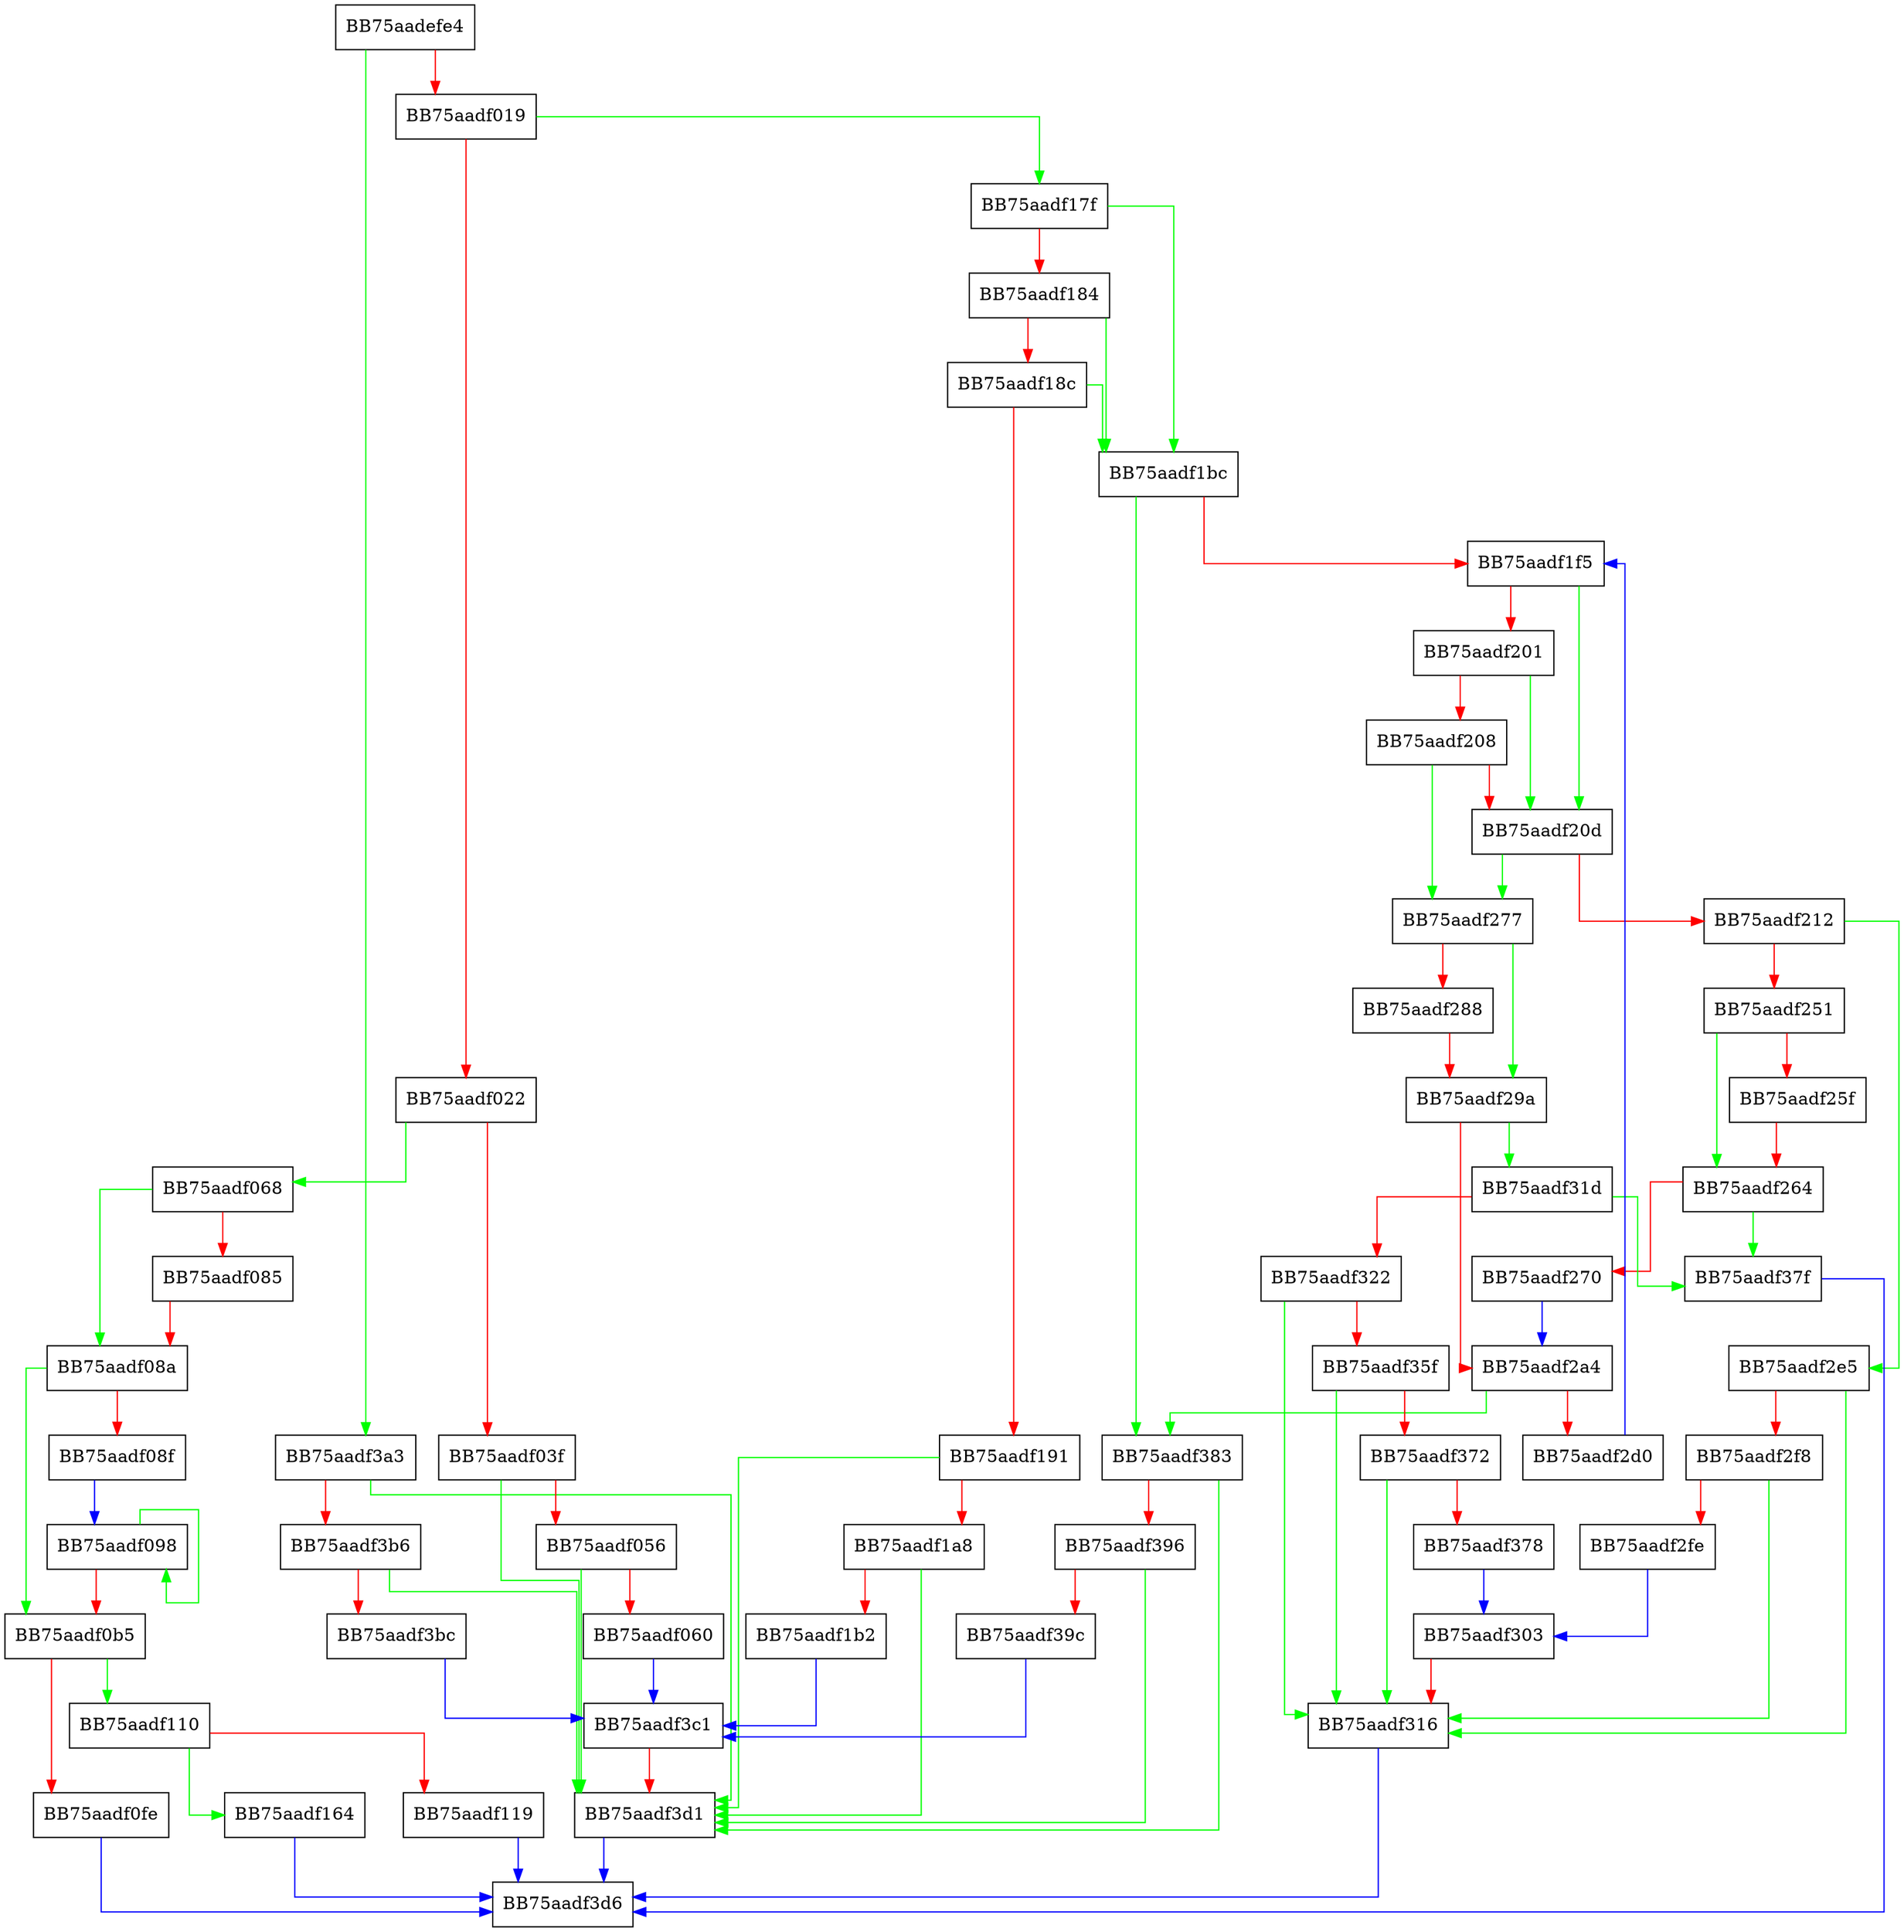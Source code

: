 digraph LoadBinaryBlob {
  node [shape="box"];
  graph [splines=ortho];
  BB75aadefe4 -> BB75aadf3a3 [color="green"];
  BB75aadefe4 -> BB75aadf019 [color="red"];
  BB75aadf019 -> BB75aadf17f [color="green"];
  BB75aadf019 -> BB75aadf022 [color="red"];
  BB75aadf022 -> BB75aadf068 [color="green"];
  BB75aadf022 -> BB75aadf03f [color="red"];
  BB75aadf03f -> BB75aadf3d1 [color="green"];
  BB75aadf03f -> BB75aadf056 [color="red"];
  BB75aadf056 -> BB75aadf3d1 [color="green"];
  BB75aadf056 -> BB75aadf060 [color="red"];
  BB75aadf060 -> BB75aadf3c1 [color="blue"];
  BB75aadf068 -> BB75aadf08a [color="green"];
  BB75aadf068 -> BB75aadf085 [color="red"];
  BB75aadf085 -> BB75aadf08a [color="red"];
  BB75aadf08a -> BB75aadf0b5 [color="green"];
  BB75aadf08a -> BB75aadf08f [color="red"];
  BB75aadf08f -> BB75aadf098 [color="blue"];
  BB75aadf098 -> BB75aadf098 [color="green"];
  BB75aadf098 -> BB75aadf0b5 [color="red"];
  BB75aadf0b5 -> BB75aadf110 [color="green"];
  BB75aadf0b5 -> BB75aadf0fe [color="red"];
  BB75aadf0fe -> BB75aadf3d6 [color="blue"];
  BB75aadf110 -> BB75aadf164 [color="green"];
  BB75aadf110 -> BB75aadf119 [color="red"];
  BB75aadf119 -> BB75aadf3d6 [color="blue"];
  BB75aadf164 -> BB75aadf3d6 [color="blue"];
  BB75aadf17f -> BB75aadf1bc [color="green"];
  BB75aadf17f -> BB75aadf184 [color="red"];
  BB75aadf184 -> BB75aadf1bc [color="green"];
  BB75aadf184 -> BB75aadf18c [color="red"];
  BB75aadf18c -> BB75aadf1bc [color="green"];
  BB75aadf18c -> BB75aadf191 [color="red"];
  BB75aadf191 -> BB75aadf3d1 [color="green"];
  BB75aadf191 -> BB75aadf1a8 [color="red"];
  BB75aadf1a8 -> BB75aadf3d1 [color="green"];
  BB75aadf1a8 -> BB75aadf1b2 [color="red"];
  BB75aadf1b2 -> BB75aadf3c1 [color="blue"];
  BB75aadf1bc -> BB75aadf383 [color="green"];
  BB75aadf1bc -> BB75aadf1f5 [color="red"];
  BB75aadf1f5 -> BB75aadf20d [color="green"];
  BB75aadf1f5 -> BB75aadf201 [color="red"];
  BB75aadf201 -> BB75aadf20d [color="green"];
  BB75aadf201 -> BB75aadf208 [color="red"];
  BB75aadf208 -> BB75aadf277 [color="green"];
  BB75aadf208 -> BB75aadf20d [color="red"];
  BB75aadf20d -> BB75aadf277 [color="green"];
  BB75aadf20d -> BB75aadf212 [color="red"];
  BB75aadf212 -> BB75aadf2e5 [color="green"];
  BB75aadf212 -> BB75aadf251 [color="red"];
  BB75aadf251 -> BB75aadf264 [color="green"];
  BB75aadf251 -> BB75aadf25f [color="red"];
  BB75aadf25f -> BB75aadf264 [color="red"];
  BB75aadf264 -> BB75aadf37f [color="green"];
  BB75aadf264 -> BB75aadf270 [color="red"];
  BB75aadf270 -> BB75aadf2a4 [color="blue"];
  BB75aadf277 -> BB75aadf29a [color="green"];
  BB75aadf277 -> BB75aadf288 [color="red"];
  BB75aadf288 -> BB75aadf29a [color="red"];
  BB75aadf29a -> BB75aadf31d [color="green"];
  BB75aadf29a -> BB75aadf2a4 [color="red"];
  BB75aadf2a4 -> BB75aadf383 [color="green"];
  BB75aadf2a4 -> BB75aadf2d0 [color="red"];
  BB75aadf2d0 -> BB75aadf1f5 [color="blue"];
  BB75aadf2e5 -> BB75aadf316 [color="green"];
  BB75aadf2e5 -> BB75aadf2f8 [color="red"];
  BB75aadf2f8 -> BB75aadf316 [color="green"];
  BB75aadf2f8 -> BB75aadf2fe [color="red"];
  BB75aadf2fe -> BB75aadf303 [color="blue"];
  BB75aadf303 -> BB75aadf316 [color="red"];
  BB75aadf316 -> BB75aadf3d6 [color="blue"];
  BB75aadf31d -> BB75aadf37f [color="green"];
  BB75aadf31d -> BB75aadf322 [color="red"];
  BB75aadf322 -> BB75aadf316 [color="green"];
  BB75aadf322 -> BB75aadf35f [color="red"];
  BB75aadf35f -> BB75aadf316 [color="green"];
  BB75aadf35f -> BB75aadf372 [color="red"];
  BB75aadf372 -> BB75aadf316 [color="green"];
  BB75aadf372 -> BB75aadf378 [color="red"];
  BB75aadf378 -> BB75aadf303 [color="blue"];
  BB75aadf37f -> BB75aadf3d6 [color="blue"];
  BB75aadf383 -> BB75aadf3d1 [color="green"];
  BB75aadf383 -> BB75aadf396 [color="red"];
  BB75aadf396 -> BB75aadf3d1 [color="green"];
  BB75aadf396 -> BB75aadf39c [color="red"];
  BB75aadf39c -> BB75aadf3c1 [color="blue"];
  BB75aadf3a3 -> BB75aadf3d1 [color="green"];
  BB75aadf3a3 -> BB75aadf3b6 [color="red"];
  BB75aadf3b6 -> BB75aadf3d1 [color="green"];
  BB75aadf3b6 -> BB75aadf3bc [color="red"];
  BB75aadf3bc -> BB75aadf3c1 [color="blue"];
  BB75aadf3c1 -> BB75aadf3d1 [color="red"];
  BB75aadf3d1 -> BB75aadf3d6 [color="blue"];
}